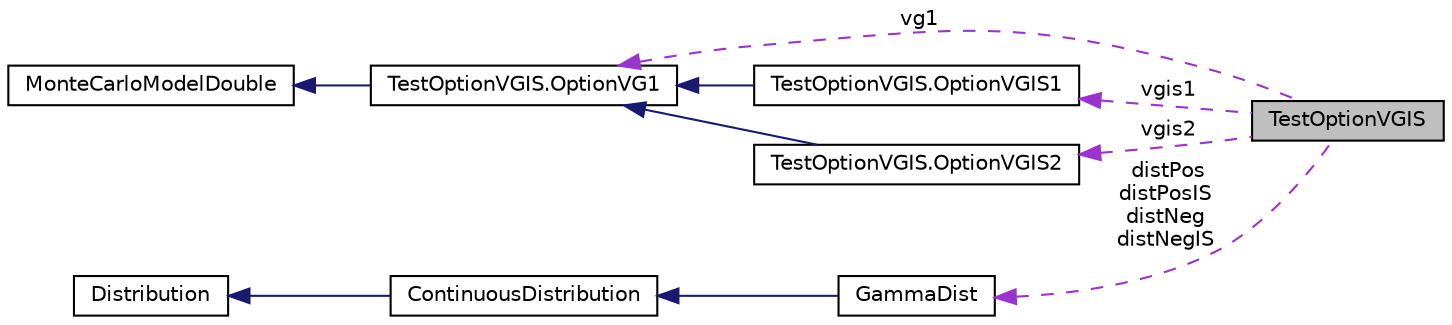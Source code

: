 digraph "TestOptionVGIS"
{
 // INTERACTIVE_SVG=YES
  bgcolor="transparent";
  edge [fontname="Helvetica",fontsize="10",labelfontname="Helvetica",labelfontsize="10"];
  node [fontname="Helvetica",fontsize="10",shape=record];
  rankdir="LR";
  Node1 [label="TestOptionVGIS",height=0.2,width=0.4,color="black", fillcolor="grey75", style="filled", fontcolor="black"];
  Node2 -> Node1 [dir="back",color="darkorchid3",fontsize="10",style="dashed",label=" vg1" ,fontname="Helvetica"];
  Node2 [label="TestOptionVGIS.OptionVG1",height=0.2,width=0.4,color="black",URL="$d4/d61/classift6561examples_1_1TestOptionVGIS_1_1OptionVG1.html"];
  Node3 -> Node2 [dir="back",color="midnightblue",fontsize="10",style="solid",fontname="Helvetica"];
  Node3 [label="MonteCarloModelDouble",height=0.2,width=0.4,color="black",URL="$d3/d2f/interfaceumontreal_1_1ssj_1_1mcqmctools_1_1MonteCarloModelDouble.html",tooltip="An interface for a very simple simulation model for which Monte Carlo (MC) and RQMC experiments are t..."];
  Node4 -> Node1 [dir="back",color="darkorchid3",fontsize="10",style="dashed",label=" distPos\ndistPosIS\ndistNeg\ndistNegIS" ,fontname="Helvetica"];
  Node4 [label="GammaDist",height=0.2,width=0.4,color="black",URL="$d7/dfd/classumontreal_1_1ssj_1_1probdist_1_1GammaDist.html",tooltip="Extends the class ContinuousDistribution for the gamma distribution   (page 337) with shape paramete..."];
  Node5 -> Node4 [dir="back",color="midnightblue",fontsize="10",style="solid",fontname="Helvetica"];
  Node5 [label="ContinuousDistribution",height=0.2,width=0.4,color="black",URL="$d3/d71/classumontreal_1_1ssj_1_1probdist_1_1ContinuousDistribution.html",tooltip="Classes implementing continuous distributions should inherit from this base class. "];
  Node6 -> Node5 [dir="back",color="midnightblue",fontsize="10",style="solid",fontname="Helvetica"];
  Node6 [label="Distribution",height=0.2,width=0.4,color="black",URL="$d6/dd2/interfaceumontreal_1_1ssj_1_1probdist_1_1Distribution.html",tooltip="This interface should be implemented by all classes supporting discrete and continuous distributions..."];
  Node7 -> Node1 [dir="back",color="darkorchid3",fontsize="10",style="dashed",label=" vgis1" ,fontname="Helvetica"];
  Node7 [label="TestOptionVGIS.OptionVGIS1",height=0.2,width=0.4,color="black",URL="$da/d99/classift6561examples_1_1TestOptionVGIS_1_1OptionVGIS1.html"];
  Node2 -> Node7 [dir="back",color="midnightblue",fontsize="10",style="solid",fontname="Helvetica"];
  Node8 -> Node1 [dir="back",color="darkorchid3",fontsize="10",style="dashed",label=" vgis2" ,fontname="Helvetica"];
  Node8 [label="TestOptionVGIS.OptionVGIS2",height=0.2,width=0.4,color="black",URL="$d8/d9c/classift6561examples_1_1TestOptionVGIS_1_1OptionVGIS2.html"];
  Node2 -> Node8 [dir="back",color="midnightblue",fontsize="10",style="solid",fontname="Helvetica"];
}
